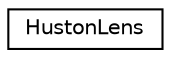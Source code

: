 digraph G
{
  edge [fontname="Helvetica",fontsize="10",labelfontname="Helvetica",labelfontsize="10"];
  node [fontname="Helvetica",fontsize="10",shape=record];
  rankdir="LR";
  Node1 [label="HustonLens",height=0.2,width=0.4,color="black", fillcolor="white", style="filled",URL="$struct_huston_lens.html"];
}
